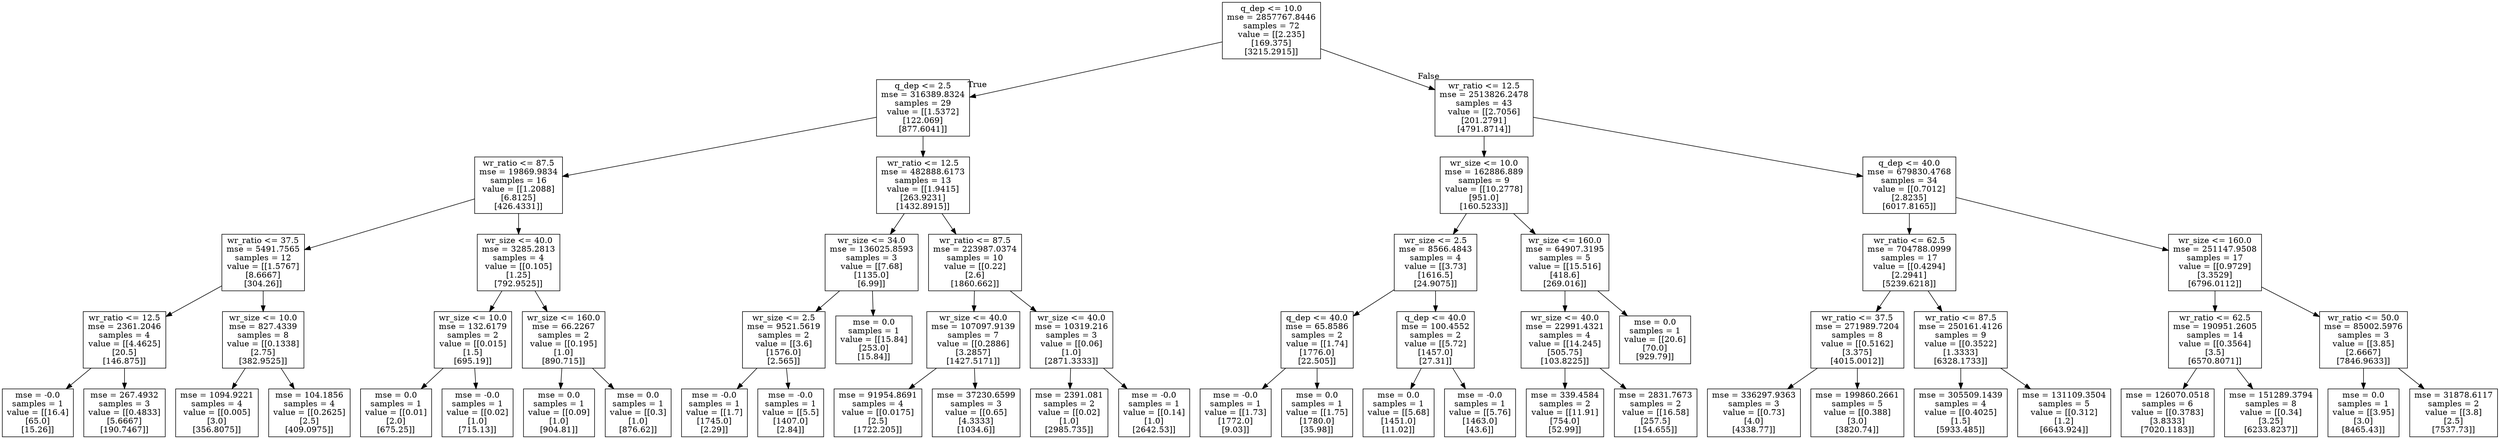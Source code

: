 digraph Tree {
node [shape=box] ;
0 [label="q_dep <= 10.0\nmse = 2857767.8446\nsamples = 72\nvalue = [[2.235]\n[169.375]\n[3215.2915]]"] ;
1 [label="q_dep <= 2.5\nmse = 316389.8324\nsamples = 29\nvalue = [[1.5372]\n[122.069]\n[877.6041]]"] ;
0 -> 1 [labeldistance=2.5, labelangle=45, headlabel="True"] ;
2 [label="wr_ratio <= 87.5\nmse = 19869.9834\nsamples = 16\nvalue = [[1.2088]\n[6.8125]\n[426.4331]]"] ;
1 -> 2 ;
3 [label="wr_ratio <= 37.5\nmse = 5491.7565\nsamples = 12\nvalue = [[1.5767]\n[8.6667]\n[304.26]]"] ;
2 -> 3 ;
4 [label="wr_ratio <= 12.5\nmse = 2361.2046\nsamples = 4\nvalue = [[4.4625]\n[20.5]\n[146.875]]"] ;
3 -> 4 ;
5 [label="mse = -0.0\nsamples = 1\nvalue = [[16.4]\n[65.0]\n[15.26]]"] ;
4 -> 5 ;
6 [label="mse = 267.4932\nsamples = 3\nvalue = [[0.4833]\n[5.6667]\n[190.7467]]"] ;
4 -> 6 ;
7 [label="wr_size <= 10.0\nmse = 827.4339\nsamples = 8\nvalue = [[0.1338]\n[2.75]\n[382.9525]]"] ;
3 -> 7 ;
8 [label="mse = 1094.9221\nsamples = 4\nvalue = [[0.005]\n[3.0]\n[356.8075]]"] ;
7 -> 8 ;
9 [label="mse = 104.1856\nsamples = 4\nvalue = [[0.2625]\n[2.5]\n[409.0975]]"] ;
7 -> 9 ;
10 [label="wr_size <= 40.0\nmse = 3285.2813\nsamples = 4\nvalue = [[0.105]\n[1.25]\n[792.9525]]"] ;
2 -> 10 ;
11 [label="wr_size <= 10.0\nmse = 132.6179\nsamples = 2\nvalue = [[0.015]\n[1.5]\n[695.19]]"] ;
10 -> 11 ;
12 [label="mse = 0.0\nsamples = 1\nvalue = [[0.01]\n[2.0]\n[675.25]]"] ;
11 -> 12 ;
13 [label="mse = -0.0\nsamples = 1\nvalue = [[0.02]\n[1.0]\n[715.13]]"] ;
11 -> 13 ;
14 [label="wr_size <= 160.0\nmse = 66.2267\nsamples = 2\nvalue = [[0.195]\n[1.0]\n[890.715]]"] ;
10 -> 14 ;
15 [label="mse = 0.0\nsamples = 1\nvalue = [[0.09]\n[1.0]\n[904.81]]"] ;
14 -> 15 ;
16 [label="mse = 0.0\nsamples = 1\nvalue = [[0.3]\n[1.0]\n[876.62]]"] ;
14 -> 16 ;
17 [label="wr_ratio <= 12.5\nmse = 482888.6173\nsamples = 13\nvalue = [[1.9415]\n[263.9231]\n[1432.8915]]"] ;
1 -> 17 ;
18 [label="wr_size <= 34.0\nmse = 136025.8593\nsamples = 3\nvalue = [[7.68]\n[1135.0]\n[6.99]]"] ;
17 -> 18 ;
19 [label="wr_size <= 2.5\nmse = 9521.5619\nsamples = 2\nvalue = [[3.6]\n[1576.0]\n[2.565]]"] ;
18 -> 19 ;
20 [label="mse = -0.0\nsamples = 1\nvalue = [[1.7]\n[1745.0]\n[2.29]]"] ;
19 -> 20 ;
21 [label="mse = -0.0\nsamples = 1\nvalue = [[5.5]\n[1407.0]\n[2.84]]"] ;
19 -> 21 ;
22 [label="mse = 0.0\nsamples = 1\nvalue = [[15.84]\n[253.0]\n[15.84]]"] ;
18 -> 22 ;
23 [label="wr_ratio <= 87.5\nmse = 223987.0374\nsamples = 10\nvalue = [[0.22]\n[2.6]\n[1860.662]]"] ;
17 -> 23 ;
24 [label="wr_size <= 40.0\nmse = 107097.9139\nsamples = 7\nvalue = [[0.2886]\n[3.2857]\n[1427.5171]]"] ;
23 -> 24 ;
25 [label="mse = 91954.8691\nsamples = 4\nvalue = [[0.0175]\n[2.5]\n[1722.205]]"] ;
24 -> 25 ;
26 [label="mse = 37230.6599\nsamples = 3\nvalue = [[0.65]\n[4.3333]\n[1034.6]]"] ;
24 -> 26 ;
27 [label="wr_size <= 40.0\nmse = 10319.216\nsamples = 3\nvalue = [[0.06]\n[1.0]\n[2871.3333]]"] ;
23 -> 27 ;
28 [label="mse = 2391.081\nsamples = 2\nvalue = [[0.02]\n[1.0]\n[2985.735]]"] ;
27 -> 28 ;
29 [label="mse = -0.0\nsamples = 1\nvalue = [[0.14]\n[1.0]\n[2642.53]]"] ;
27 -> 29 ;
30 [label="wr_ratio <= 12.5\nmse = 2513826.2478\nsamples = 43\nvalue = [[2.7056]\n[201.2791]\n[4791.8714]]"] ;
0 -> 30 [labeldistance=2.5, labelangle=-45, headlabel="False"] ;
31 [label="wr_size <= 10.0\nmse = 162886.889\nsamples = 9\nvalue = [[10.2778]\n[951.0]\n[160.5233]]"] ;
30 -> 31 ;
32 [label="wr_size <= 2.5\nmse = 8566.4843\nsamples = 4\nvalue = [[3.73]\n[1616.5]\n[24.9075]]"] ;
31 -> 32 ;
33 [label="q_dep <= 40.0\nmse = 65.8586\nsamples = 2\nvalue = [[1.74]\n[1776.0]\n[22.505]]"] ;
32 -> 33 ;
34 [label="mse = -0.0\nsamples = 1\nvalue = [[1.73]\n[1772.0]\n[9.03]]"] ;
33 -> 34 ;
35 [label="mse = 0.0\nsamples = 1\nvalue = [[1.75]\n[1780.0]\n[35.98]]"] ;
33 -> 35 ;
36 [label="q_dep <= 40.0\nmse = 100.4552\nsamples = 2\nvalue = [[5.72]\n[1457.0]\n[27.31]]"] ;
32 -> 36 ;
37 [label="mse = 0.0\nsamples = 1\nvalue = [[5.68]\n[1451.0]\n[11.02]]"] ;
36 -> 37 ;
38 [label="mse = -0.0\nsamples = 1\nvalue = [[5.76]\n[1463.0]\n[43.6]]"] ;
36 -> 38 ;
39 [label="wr_size <= 160.0\nmse = 64907.3195\nsamples = 5\nvalue = [[15.516]\n[418.6]\n[269.016]]"] ;
31 -> 39 ;
40 [label="wr_size <= 40.0\nmse = 22991.4321\nsamples = 4\nvalue = [[14.245]\n[505.75]\n[103.8225]]"] ;
39 -> 40 ;
41 [label="mse = 339.4584\nsamples = 2\nvalue = [[11.91]\n[754.0]\n[52.99]]"] ;
40 -> 41 ;
42 [label="mse = 2831.7673\nsamples = 2\nvalue = [[16.58]\n[257.5]\n[154.655]]"] ;
40 -> 42 ;
43 [label="mse = 0.0\nsamples = 1\nvalue = [[20.6]\n[70.0]\n[929.79]]"] ;
39 -> 43 ;
44 [label="q_dep <= 40.0\nmse = 679830.4768\nsamples = 34\nvalue = [[0.7012]\n[2.8235]\n[6017.8165]]"] ;
30 -> 44 ;
45 [label="wr_ratio <= 62.5\nmse = 704788.0999\nsamples = 17\nvalue = [[0.4294]\n[2.2941]\n[5239.6218]]"] ;
44 -> 45 ;
46 [label="wr_ratio <= 37.5\nmse = 271989.7204\nsamples = 8\nvalue = [[0.5162]\n[3.375]\n[4015.0012]]"] ;
45 -> 46 ;
47 [label="mse = 336297.9363\nsamples = 3\nvalue = [[0.73]\n[4.0]\n[4338.77]]"] ;
46 -> 47 ;
48 [label="mse = 199860.2661\nsamples = 5\nvalue = [[0.388]\n[3.0]\n[3820.74]]"] ;
46 -> 48 ;
49 [label="wr_ratio <= 87.5\nmse = 250161.4126\nsamples = 9\nvalue = [[0.3522]\n[1.3333]\n[6328.1733]]"] ;
45 -> 49 ;
50 [label="mse = 305509.1439\nsamples = 4\nvalue = [[0.4025]\n[1.5]\n[5933.485]]"] ;
49 -> 50 ;
51 [label="mse = 131109.3504\nsamples = 5\nvalue = [[0.312]\n[1.2]\n[6643.924]]"] ;
49 -> 51 ;
52 [label="wr_size <= 160.0\nmse = 251147.9508\nsamples = 17\nvalue = [[0.9729]\n[3.3529]\n[6796.0112]]"] ;
44 -> 52 ;
53 [label="wr_ratio <= 62.5\nmse = 190951.2605\nsamples = 14\nvalue = [[0.3564]\n[3.5]\n[6570.8071]]"] ;
52 -> 53 ;
54 [label="mse = 126070.0518\nsamples = 6\nvalue = [[0.3783]\n[3.8333]\n[7020.1183]]"] ;
53 -> 54 ;
55 [label="mse = 151289.3794\nsamples = 8\nvalue = [[0.34]\n[3.25]\n[6233.8237]]"] ;
53 -> 55 ;
56 [label="wr_ratio <= 50.0\nmse = 85002.5976\nsamples = 3\nvalue = [[3.85]\n[2.6667]\n[7846.9633]]"] ;
52 -> 56 ;
57 [label="mse = 0.0\nsamples = 1\nvalue = [[3.95]\n[3.0]\n[8465.43]]"] ;
56 -> 57 ;
58 [label="mse = 31878.6117\nsamples = 2\nvalue = [[3.8]\n[2.5]\n[7537.73]]"] ;
56 -> 58 ;
}